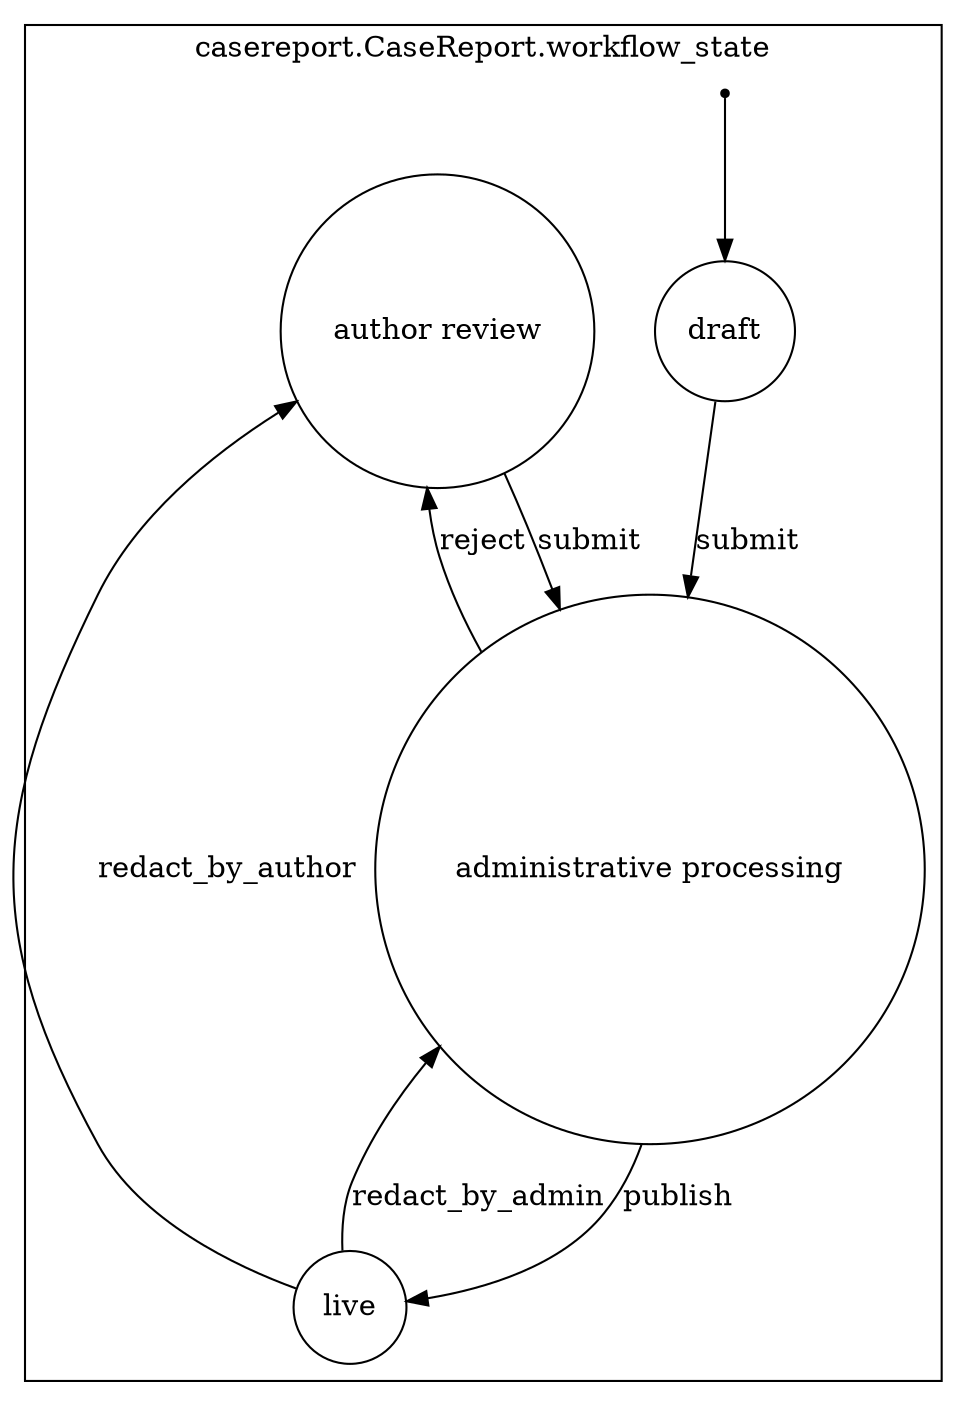 digraph {
	subgraph cluster_casereport_CaseReport_workflow_state {
		graph [label="casereport.CaseReport.workflow_state"]
		"casereport.case_report.workflow_state.author review" [label="author review" shape=circle]
		"casereport.case_report.workflow_state.live" [label=live shape=circle]
		"casereport.case_report.workflow_state.draft" [label=draft shape=circle]
		"casereport.case_report.workflow_state._initial" [label="" shape=point]
			"casereport.case_report.workflow_state._initial" -> "casereport.case_report.workflow_state.draft"
		"casereport.case_report.workflow_state.administrative processing" [label="administrative processing" shape=circle]
			"casereport.case_report.workflow_state.live" -> "casereport.case_report.workflow_state.administrative processing" [label=redact_by_admin]
			"casereport.case_report.workflow_state.draft" -> "casereport.case_report.workflow_state.administrative processing" [label=submit]
			"casereport.case_report.workflow_state.administrative processing" -> "casereport.case_report.workflow_state.author review" [label=reject]
			"casereport.case_report.workflow_state.administrative processing" -> "casereport.case_report.workflow_state.live" [label=publish]
			"casereport.case_report.workflow_state.live" -> "casereport.case_report.workflow_state.author review" [label=redact_by_author]
			"casereport.case_report.workflow_state.author review" -> "casereport.case_report.workflow_state.administrative processing" [label=submit]
	}
}
